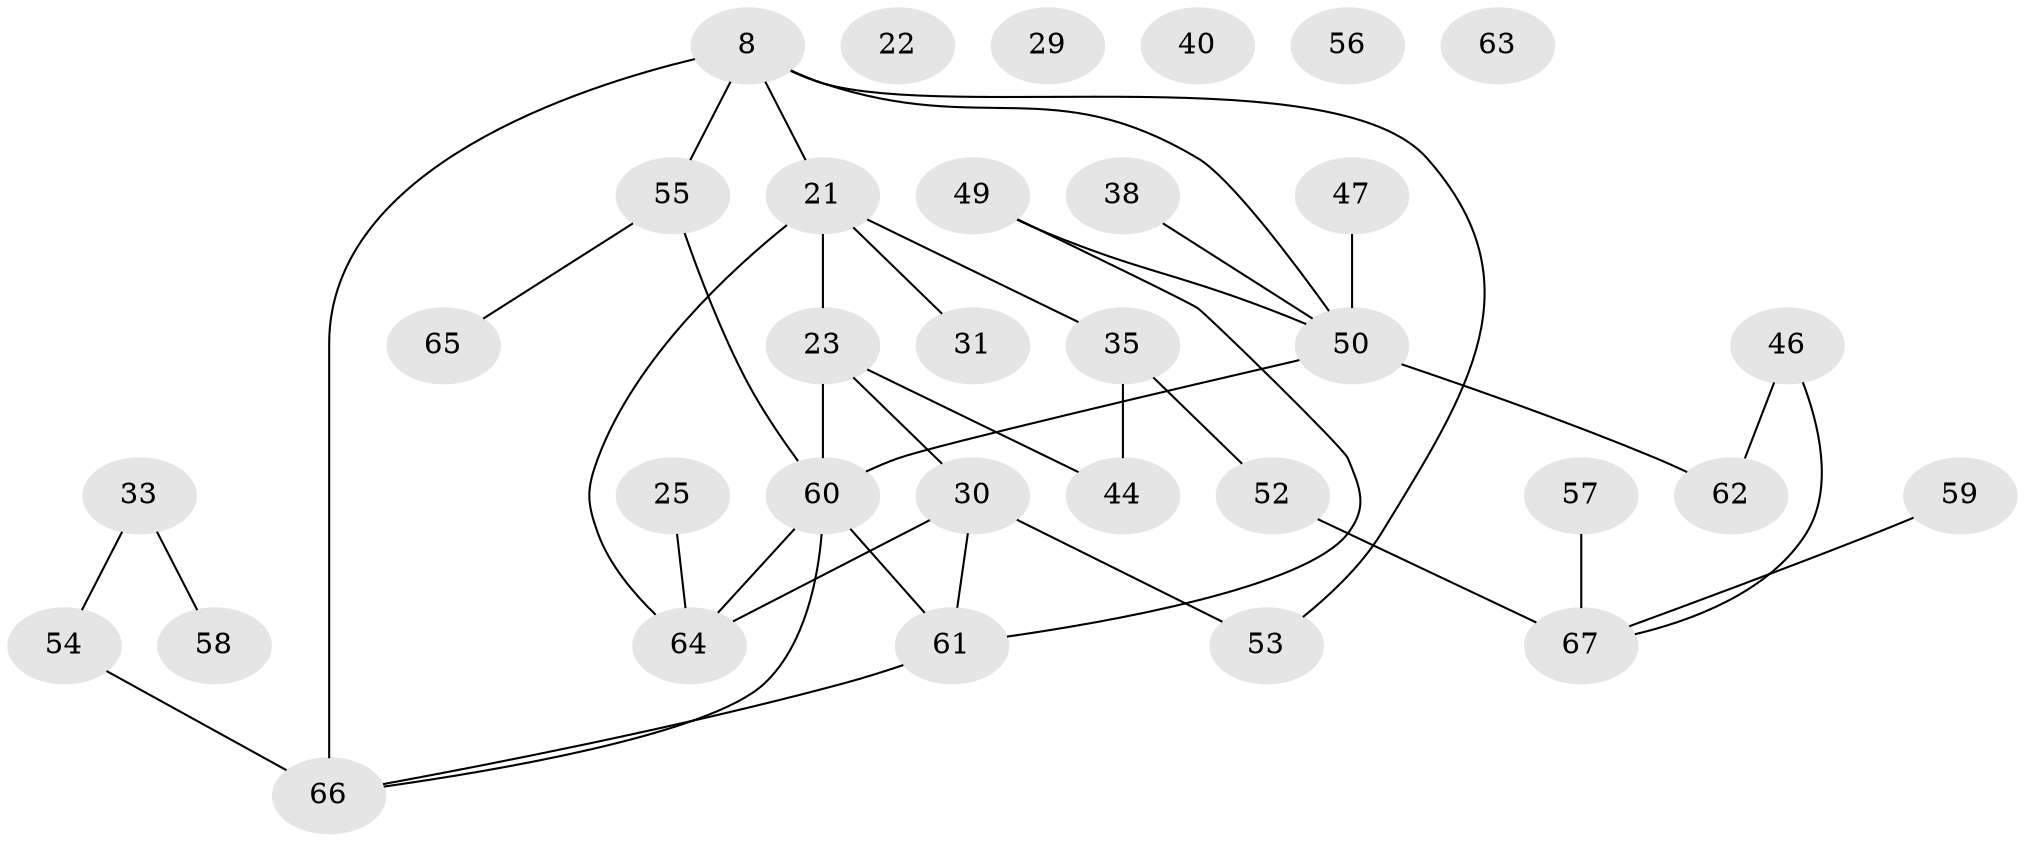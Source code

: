// original degree distribution, {2: 0.29850746268656714, 3: 0.2537313432835821, 6: 0.04477611940298507, 1: 0.19402985074626866, 4: 0.1044776119402985, 5: 0.029850746268656716, 0: 0.07462686567164178}
// Generated by graph-tools (version 1.1) at 2025/42/03/04/25 21:42:40]
// undirected, 33 vertices, 38 edges
graph export_dot {
graph [start="1"]
  node [color=gray90,style=filled];
  8;
  21 [super="+19"];
  22;
  23;
  25;
  29;
  30 [super="+15"];
  31;
  33;
  35 [super="+5+34"];
  38;
  40;
  44 [super="+43+42"];
  46;
  47;
  49 [super="+9"];
  50 [super="+39"];
  52 [super="+51+26"];
  53;
  54;
  55;
  56;
  57;
  58;
  59 [super="+1"];
  60 [super="+48"];
  61 [super="+45+11"];
  62 [super="+36+20"];
  63;
  64 [super="+12"];
  65;
  66 [super="+2"];
  67 [super="+18+37"];
  8 -- 53;
  8 -- 55;
  8 -- 66 [weight=2];
  8 -- 21;
  8 -- 50;
  21 -- 23 [weight=2];
  21 -- 64 [weight=2];
  21 -- 31;
  21 -- 35;
  23 -- 30;
  23 -- 44 [weight=2];
  23 -- 60;
  25 -- 64;
  30 -- 53;
  30 -- 64 [weight=2];
  30 -- 61;
  33 -- 54;
  33 -- 58;
  35 -- 52;
  35 -- 44 [weight=2];
  38 -- 50;
  46 -- 67;
  46 -- 62;
  47 -- 50;
  49 -- 61;
  49 -- 50;
  50 -- 62;
  50 -- 60 [weight=2];
  52 -- 67 [weight=2];
  54 -- 66;
  55 -- 65;
  55 -- 60;
  57 -- 67;
  59 -- 67;
  60 -- 64;
  60 -- 66;
  60 -- 61;
  61 -- 66;
}
